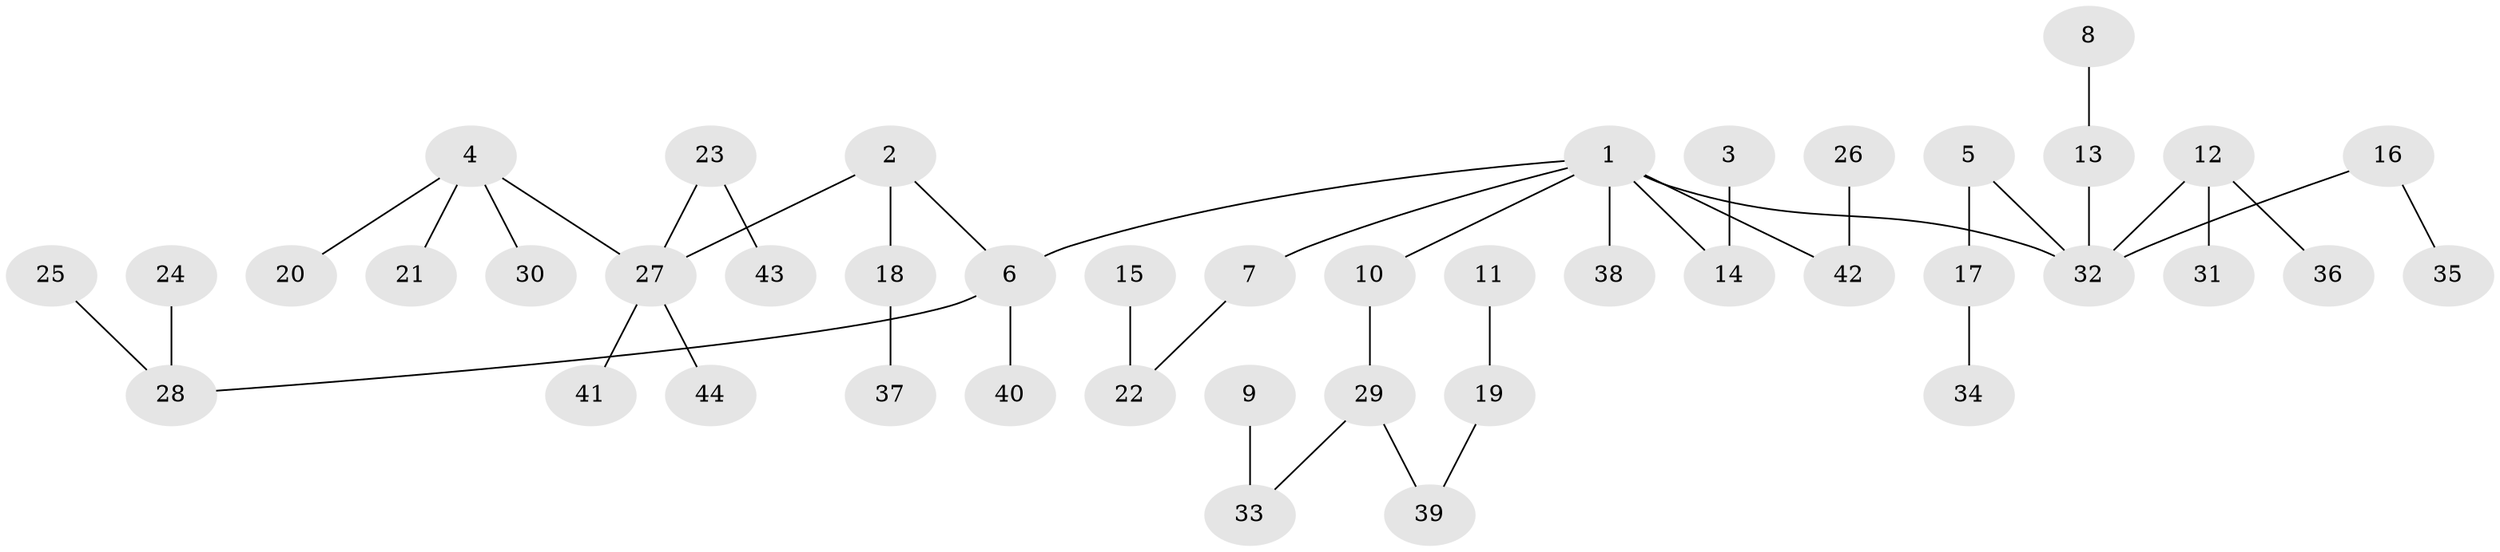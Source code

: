 // original degree distribution, {3: 0.14942528735632185, 7: 0.034482758620689655, 5: 0.022988505747126436, 1: 0.4827586206896552, 2: 0.27586206896551724, 4: 0.034482758620689655}
// Generated by graph-tools (version 1.1) at 2025/37/03/04/25 23:37:25]
// undirected, 44 vertices, 43 edges
graph export_dot {
  node [color=gray90,style=filled];
  1;
  2;
  3;
  4;
  5;
  6;
  7;
  8;
  9;
  10;
  11;
  12;
  13;
  14;
  15;
  16;
  17;
  18;
  19;
  20;
  21;
  22;
  23;
  24;
  25;
  26;
  27;
  28;
  29;
  30;
  31;
  32;
  33;
  34;
  35;
  36;
  37;
  38;
  39;
  40;
  41;
  42;
  43;
  44;
  1 -- 6 [weight=1.0];
  1 -- 7 [weight=1.0];
  1 -- 10 [weight=1.0];
  1 -- 14 [weight=1.0];
  1 -- 32 [weight=1.0];
  1 -- 38 [weight=1.0];
  1 -- 42 [weight=1.0];
  2 -- 6 [weight=1.0];
  2 -- 18 [weight=1.0];
  2 -- 27 [weight=1.0];
  3 -- 14 [weight=1.0];
  4 -- 20 [weight=1.0];
  4 -- 21 [weight=1.0];
  4 -- 27 [weight=1.0];
  4 -- 30 [weight=1.0];
  5 -- 17 [weight=1.0];
  5 -- 32 [weight=1.0];
  6 -- 28 [weight=1.0];
  6 -- 40 [weight=1.0];
  7 -- 22 [weight=1.0];
  8 -- 13 [weight=1.0];
  9 -- 33 [weight=1.0];
  10 -- 29 [weight=1.0];
  11 -- 19 [weight=1.0];
  12 -- 31 [weight=1.0];
  12 -- 32 [weight=1.0];
  12 -- 36 [weight=1.0];
  13 -- 32 [weight=1.0];
  15 -- 22 [weight=1.0];
  16 -- 32 [weight=1.0];
  16 -- 35 [weight=1.0];
  17 -- 34 [weight=1.0];
  18 -- 37 [weight=1.0];
  19 -- 39 [weight=1.0];
  23 -- 27 [weight=1.0];
  23 -- 43 [weight=1.0];
  24 -- 28 [weight=1.0];
  25 -- 28 [weight=1.0];
  26 -- 42 [weight=1.0];
  27 -- 41 [weight=1.0];
  27 -- 44 [weight=1.0];
  29 -- 33 [weight=1.0];
  29 -- 39 [weight=1.0];
}
